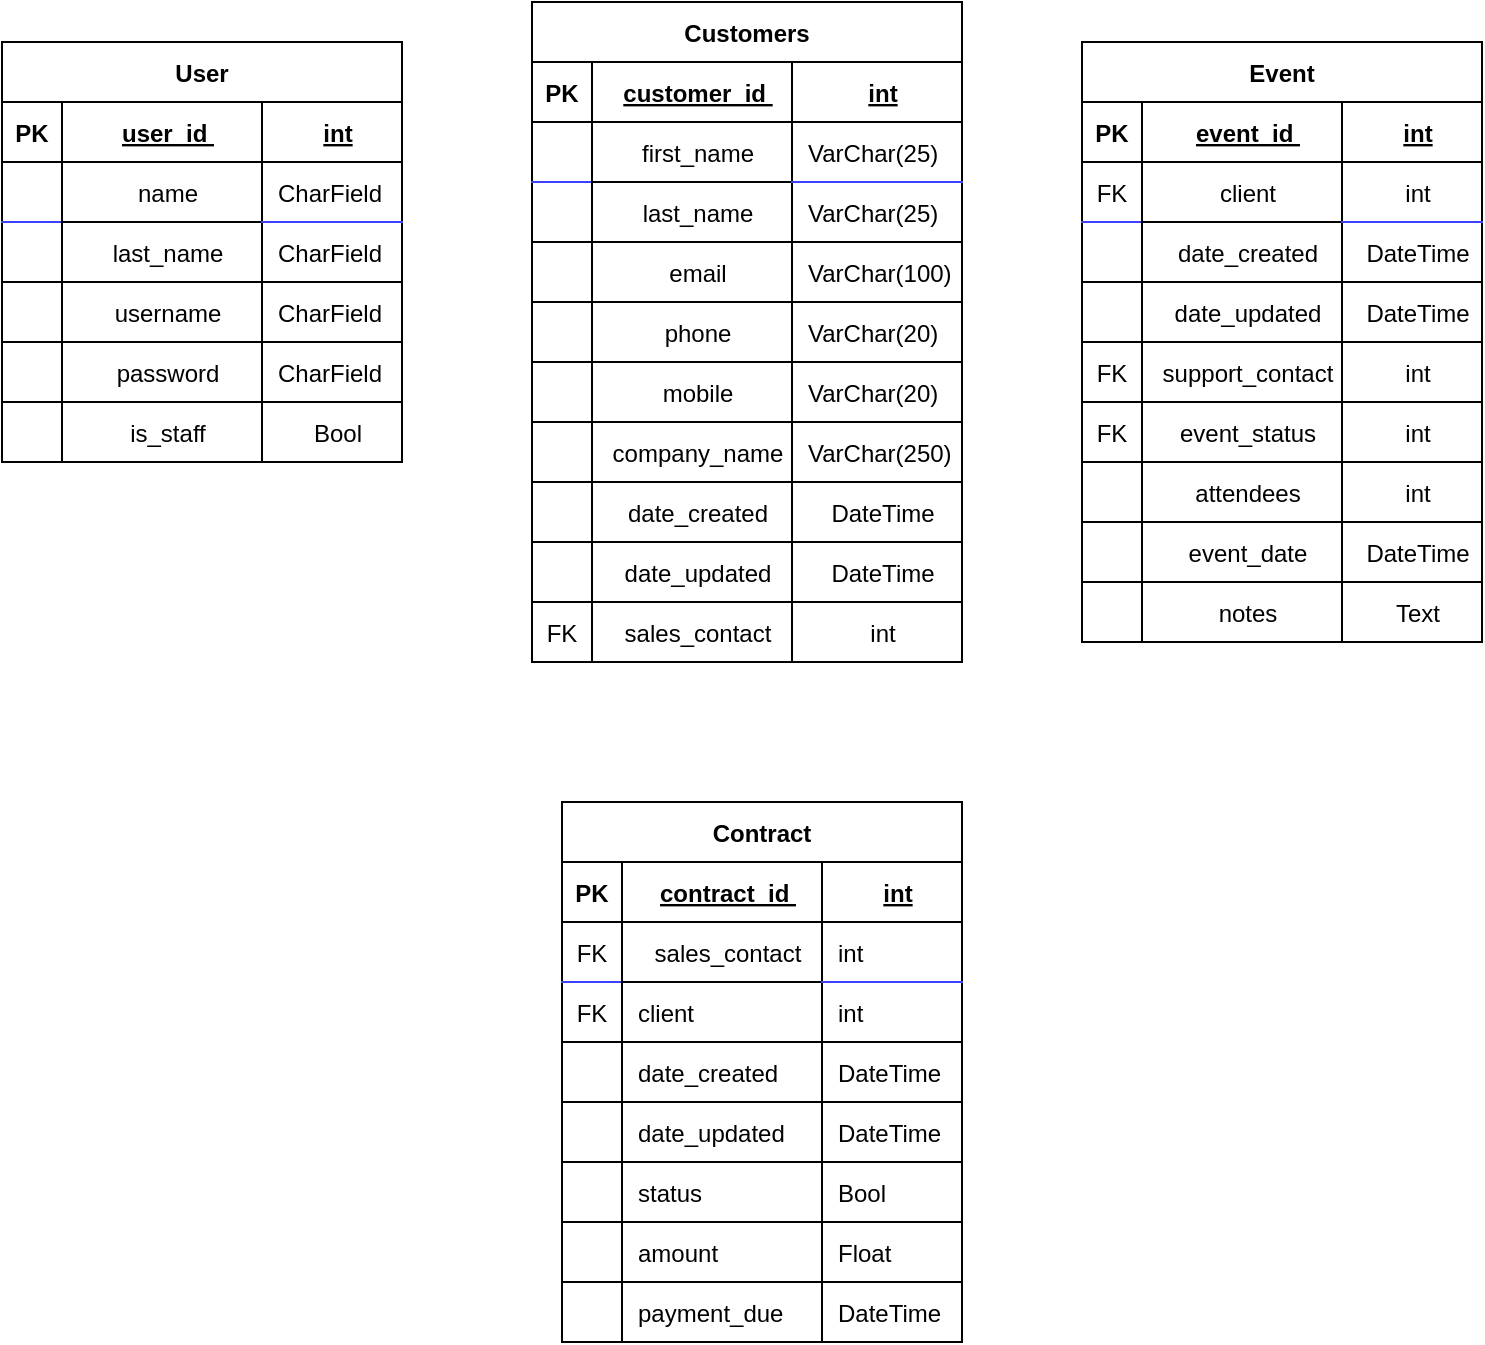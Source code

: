 <mxfile version="20.2.3" type="device"><diagram id="R2lEEEUBdFMjLlhIrx00" name="Page-1"><mxGraphModel dx="946" dy="590" grid="1" gridSize="10" guides="1" tooltips="1" connect="1" arrows="1" fold="1" page="1" pageScale="1" pageWidth="850" pageHeight="1100" math="0" shadow="0" extFonts="Permanent Marker^https://fonts.googleapis.com/css?family=Permanent+Marker"><root><mxCell id="0"/><mxCell id="1" parent="0"/><mxCell id="C-vyLk0tnHw3VtMMgP7b-23" value="Customers" style="shape=table;startSize=30;container=1;collapsible=1;childLayout=tableLayout;fixedRows=1;rowLines=0;fontStyle=1;align=center;resizeLast=1;" parent="1" vertex="1"><mxGeometry x="295" y="90" width="215" height="330" as="geometry"><mxRectangle x="20" y="120" width="100" height="30" as="alternateBounds"/></mxGeometry></mxCell><mxCell id="C-vyLk0tnHw3VtMMgP7b-24" value="" style="shape=partialRectangle;collapsible=0;dropTarget=0;pointerEvents=0;fillColor=none;points=[[0,0.5],[1,0.5]];portConstraint=eastwest;top=0;left=0;right=0;bottom=1;" parent="C-vyLk0tnHw3VtMMgP7b-23" vertex="1"><mxGeometry y="30" width="215" height="30" as="geometry"/></mxCell><mxCell id="C-vyLk0tnHw3VtMMgP7b-25" value="PK" style="shape=partialRectangle;overflow=hidden;connectable=0;fillColor=none;top=0;left=0;bottom=0;right=0;fontStyle=1;" parent="C-vyLk0tnHw3VtMMgP7b-24" vertex="1"><mxGeometry width="30" height="30" as="geometry"><mxRectangle width="30" height="30" as="alternateBounds"/></mxGeometry></mxCell><mxCell id="C-vyLk0tnHw3VtMMgP7b-26" value="customer_id " style="shape=partialRectangle;overflow=hidden;connectable=0;fillColor=none;top=0;left=0;bottom=0;right=0;align=center;spacingLeft=6;fontStyle=5;" parent="C-vyLk0tnHw3VtMMgP7b-24" vertex="1"><mxGeometry x="30" width="100" height="30" as="geometry"><mxRectangle width="100" height="30" as="alternateBounds"/></mxGeometry></mxCell><mxCell id="knlHJg3S-PhHOEwuoUdh-8" value="int" style="shape=partialRectangle;overflow=hidden;connectable=0;fillColor=none;top=0;left=0;bottom=0;right=0;align=center;spacingLeft=6;fontStyle=5;" vertex="1" parent="C-vyLk0tnHw3VtMMgP7b-24"><mxGeometry x="130" width="85" height="30" as="geometry"><mxRectangle width="85" height="30" as="alternateBounds"/></mxGeometry></mxCell><mxCell id="C-vyLk0tnHw3VtMMgP7b-27" value="" style="shape=partialRectangle;collapsible=0;dropTarget=0;pointerEvents=0;fillColor=none;points=[[0,0.5],[1,0.5]];portConstraint=eastwest;top=0;left=0;right=0;bottom=0;" parent="C-vyLk0tnHw3VtMMgP7b-23" vertex="1"><mxGeometry y="60" width="215" height="30" as="geometry"/></mxCell><mxCell id="C-vyLk0tnHw3VtMMgP7b-28" value="" style="shape=partialRectangle;overflow=hidden;connectable=0;fillColor=none;top=0;left=0;bottom=1;right=0;strokeColor=#3B41FF;" parent="C-vyLk0tnHw3VtMMgP7b-27" vertex="1"><mxGeometry width="30" height="30" as="geometry"><mxRectangle width="30" height="30" as="alternateBounds"/></mxGeometry></mxCell><mxCell id="C-vyLk0tnHw3VtMMgP7b-29" value="first_name" style="shape=partialRectangle;overflow=hidden;connectable=0;fillColor=none;top=0;left=0;bottom=1;right=0;align=center;spacingLeft=6;strokeWidth=1;perimeterSpacing=0;strokeColor=#000000;labelBorderColor=none;" parent="C-vyLk0tnHw3VtMMgP7b-27" vertex="1"><mxGeometry x="30" width="100" height="30" as="geometry"><mxRectangle width="100" height="30" as="alternateBounds"/></mxGeometry></mxCell><mxCell id="knlHJg3S-PhHOEwuoUdh-9" value="VarChar(25)" style="shape=partialRectangle;overflow=hidden;connectable=0;fillColor=none;top=0;left=0;bottom=1;right=0;align=left;spacingLeft=6;strokeColor=#3B41FF;" vertex="1" parent="C-vyLk0tnHw3VtMMgP7b-27"><mxGeometry x="130" width="85" height="30" as="geometry"><mxRectangle width="85" height="30" as="alternateBounds"/></mxGeometry></mxCell><mxCell id="knlHJg3S-PhHOEwuoUdh-29" style="shape=partialRectangle;collapsible=0;dropTarget=0;pointerEvents=0;fillColor=none;points=[[0,0.5],[1,0.5]];portConstraint=eastwest;top=0;left=0;right=0;bottom=0;" vertex="1" parent="C-vyLk0tnHw3VtMMgP7b-23"><mxGeometry y="90" width="215" height="30" as="geometry"/></mxCell><mxCell id="knlHJg3S-PhHOEwuoUdh-30" style="shape=partialRectangle;overflow=hidden;connectable=0;fillColor=none;top=0;left=0;bottom=1;right=0;" vertex="1" parent="knlHJg3S-PhHOEwuoUdh-29"><mxGeometry width="30" height="30" as="geometry"><mxRectangle width="30" height="30" as="alternateBounds"/></mxGeometry></mxCell><mxCell id="knlHJg3S-PhHOEwuoUdh-31" value="last_name" style="shape=partialRectangle;overflow=hidden;connectable=0;fillColor=none;top=0;left=0;bottom=1;right=0;align=center;spacingLeft=6;" vertex="1" parent="knlHJg3S-PhHOEwuoUdh-29"><mxGeometry x="30" width="100" height="30" as="geometry"><mxRectangle width="100" height="30" as="alternateBounds"/></mxGeometry></mxCell><mxCell id="knlHJg3S-PhHOEwuoUdh-32" value="VarChar(25)" style="shape=partialRectangle;overflow=hidden;connectable=0;fillColor=none;top=0;left=0;bottom=1;right=0;align=left;spacingLeft=6;" vertex="1" parent="knlHJg3S-PhHOEwuoUdh-29"><mxGeometry x="130" width="85" height="30" as="geometry"><mxRectangle width="85" height="30" as="alternateBounds"/></mxGeometry></mxCell><mxCell id="knlHJg3S-PhHOEwuoUdh-25" style="shape=partialRectangle;collapsible=0;dropTarget=0;pointerEvents=0;fillColor=none;points=[[0,0.5],[1,0.5]];portConstraint=eastwest;top=0;left=0;right=0;bottom=0;" vertex="1" parent="C-vyLk0tnHw3VtMMgP7b-23"><mxGeometry y="120" width="215" height="30" as="geometry"/></mxCell><mxCell id="knlHJg3S-PhHOEwuoUdh-26" style="shape=partialRectangle;overflow=hidden;connectable=0;fillColor=none;top=0;left=0;bottom=1;right=0;" vertex="1" parent="knlHJg3S-PhHOEwuoUdh-25"><mxGeometry width="30" height="30" as="geometry"><mxRectangle width="30" height="30" as="alternateBounds"/></mxGeometry></mxCell><mxCell id="knlHJg3S-PhHOEwuoUdh-27" value="email" style="shape=partialRectangle;overflow=hidden;connectable=0;fillColor=none;top=0;left=0;bottom=1;right=0;align=center;spacingLeft=6;" vertex="1" parent="knlHJg3S-PhHOEwuoUdh-25"><mxGeometry x="30" width="100" height="30" as="geometry"><mxRectangle width="100" height="30" as="alternateBounds"/></mxGeometry></mxCell><mxCell id="knlHJg3S-PhHOEwuoUdh-28" value="VarChar(100)" style="shape=partialRectangle;overflow=hidden;connectable=0;fillColor=none;top=0;left=0;bottom=1;right=0;align=left;spacingLeft=6;" vertex="1" parent="knlHJg3S-PhHOEwuoUdh-25"><mxGeometry x="130" width="85" height="30" as="geometry"><mxRectangle width="85" height="30" as="alternateBounds"/></mxGeometry></mxCell><mxCell id="knlHJg3S-PhHOEwuoUdh-126" style="shape=partialRectangle;collapsible=0;dropTarget=0;pointerEvents=0;fillColor=none;points=[[0,0.5],[1,0.5]];portConstraint=eastwest;top=0;left=0;right=0;bottom=0;" vertex="1" parent="C-vyLk0tnHw3VtMMgP7b-23"><mxGeometry y="150" width="215" height="30" as="geometry"/></mxCell><mxCell id="knlHJg3S-PhHOEwuoUdh-127" style="shape=partialRectangle;overflow=hidden;connectable=0;fillColor=none;top=0;left=0;bottom=1;right=0;" vertex="1" parent="knlHJg3S-PhHOEwuoUdh-126"><mxGeometry width="30" height="30" as="geometry"><mxRectangle width="30" height="30" as="alternateBounds"/></mxGeometry></mxCell><mxCell id="knlHJg3S-PhHOEwuoUdh-128" value="phone" style="shape=partialRectangle;overflow=hidden;connectable=0;fillColor=none;top=0;left=0;bottom=1;right=0;align=center;spacingLeft=6;" vertex="1" parent="knlHJg3S-PhHOEwuoUdh-126"><mxGeometry x="30" width="100" height="30" as="geometry"><mxRectangle width="100" height="30" as="alternateBounds"/></mxGeometry></mxCell><mxCell id="knlHJg3S-PhHOEwuoUdh-129" value="VarChar(20)" style="shape=partialRectangle;overflow=hidden;connectable=0;fillColor=none;top=0;left=0;bottom=1;right=0;align=left;spacingLeft=6;" vertex="1" parent="knlHJg3S-PhHOEwuoUdh-126"><mxGeometry x="130" width="85" height="30" as="geometry"><mxRectangle width="85" height="30" as="alternateBounds"/></mxGeometry></mxCell><mxCell id="knlHJg3S-PhHOEwuoUdh-122" style="shape=partialRectangle;collapsible=0;dropTarget=0;pointerEvents=0;fillColor=none;points=[[0,0.5],[1,0.5]];portConstraint=eastwest;top=0;left=0;right=0;bottom=0;" vertex="1" parent="C-vyLk0tnHw3VtMMgP7b-23"><mxGeometry y="180" width="215" height="30" as="geometry"/></mxCell><mxCell id="knlHJg3S-PhHOEwuoUdh-123" style="shape=partialRectangle;overflow=hidden;connectable=0;fillColor=none;top=0;left=0;bottom=1;right=0;" vertex="1" parent="knlHJg3S-PhHOEwuoUdh-122"><mxGeometry width="30" height="30" as="geometry"><mxRectangle width="30" height="30" as="alternateBounds"/></mxGeometry></mxCell><mxCell id="knlHJg3S-PhHOEwuoUdh-124" value="mobile" style="shape=partialRectangle;overflow=hidden;connectable=0;fillColor=none;top=0;left=0;bottom=1;right=0;align=center;spacingLeft=6;" vertex="1" parent="knlHJg3S-PhHOEwuoUdh-122"><mxGeometry x="30" width="100" height="30" as="geometry"><mxRectangle width="100" height="30" as="alternateBounds"/></mxGeometry></mxCell><mxCell id="knlHJg3S-PhHOEwuoUdh-125" value="VarChar(20)" style="shape=partialRectangle;overflow=hidden;connectable=0;fillColor=none;top=0;left=0;bottom=1;right=0;align=left;spacingLeft=6;" vertex="1" parent="knlHJg3S-PhHOEwuoUdh-122"><mxGeometry x="130" width="85" height="30" as="geometry"><mxRectangle width="85" height="30" as="alternateBounds"/></mxGeometry></mxCell><mxCell id="knlHJg3S-PhHOEwuoUdh-118" style="shape=partialRectangle;collapsible=0;dropTarget=0;pointerEvents=0;fillColor=none;points=[[0,0.5],[1,0.5]];portConstraint=eastwest;top=0;left=0;right=0;bottom=0;" vertex="1" parent="C-vyLk0tnHw3VtMMgP7b-23"><mxGeometry y="210" width="215" height="30" as="geometry"/></mxCell><mxCell id="knlHJg3S-PhHOEwuoUdh-119" style="shape=partialRectangle;overflow=hidden;connectable=0;fillColor=none;top=0;left=0;bottom=1;right=0;" vertex="1" parent="knlHJg3S-PhHOEwuoUdh-118"><mxGeometry width="30" height="30" as="geometry"><mxRectangle width="30" height="30" as="alternateBounds"/></mxGeometry></mxCell><mxCell id="knlHJg3S-PhHOEwuoUdh-120" value="company_name" style="shape=partialRectangle;overflow=hidden;connectable=0;fillColor=none;top=0;left=0;bottom=1;right=0;align=center;spacingLeft=6;" vertex="1" parent="knlHJg3S-PhHOEwuoUdh-118"><mxGeometry x="30" width="100" height="30" as="geometry"><mxRectangle width="100" height="30" as="alternateBounds"/></mxGeometry></mxCell><mxCell id="knlHJg3S-PhHOEwuoUdh-121" value="VarChar(250)" style="shape=partialRectangle;overflow=hidden;connectable=0;fillColor=none;top=0;left=0;bottom=1;right=0;align=left;spacingLeft=6;" vertex="1" parent="knlHJg3S-PhHOEwuoUdh-118"><mxGeometry x="130" width="85" height="30" as="geometry"><mxRectangle width="85" height="30" as="alternateBounds"/></mxGeometry></mxCell><mxCell id="knlHJg3S-PhHOEwuoUdh-110" style="shape=partialRectangle;collapsible=0;dropTarget=0;pointerEvents=0;fillColor=none;points=[[0,0.5],[1,0.5]];portConstraint=eastwest;top=0;left=0;right=0;bottom=0;" vertex="1" parent="C-vyLk0tnHw3VtMMgP7b-23"><mxGeometry y="240" width="215" height="30" as="geometry"/></mxCell><mxCell id="knlHJg3S-PhHOEwuoUdh-111" style="shape=partialRectangle;overflow=hidden;connectable=0;fillColor=none;top=0;left=0;bottom=1;right=0;" vertex="1" parent="knlHJg3S-PhHOEwuoUdh-110"><mxGeometry width="30" height="30" as="geometry"><mxRectangle width="30" height="30" as="alternateBounds"/></mxGeometry></mxCell><mxCell id="knlHJg3S-PhHOEwuoUdh-112" value="date_created" style="shape=partialRectangle;overflow=hidden;connectable=0;fillColor=none;top=0;left=0;bottom=1;right=0;align=center;spacingLeft=6;" vertex="1" parent="knlHJg3S-PhHOEwuoUdh-110"><mxGeometry x="30" width="100" height="30" as="geometry"><mxRectangle width="100" height="30" as="alternateBounds"/></mxGeometry></mxCell><mxCell id="knlHJg3S-PhHOEwuoUdh-113" value="DateTime" style="shape=partialRectangle;overflow=hidden;connectable=0;fillColor=none;top=0;left=0;bottom=1;right=0;align=center;spacingLeft=6;" vertex="1" parent="knlHJg3S-PhHOEwuoUdh-110"><mxGeometry x="130" width="85" height="30" as="geometry"><mxRectangle width="85" height="30" as="alternateBounds"/></mxGeometry></mxCell><mxCell id="knlHJg3S-PhHOEwuoUdh-106" style="shape=partialRectangle;collapsible=0;dropTarget=0;pointerEvents=0;fillColor=none;points=[[0,0.5],[1,0.5]];portConstraint=eastwest;top=0;left=0;right=0;bottom=0;" vertex="1" parent="C-vyLk0tnHw3VtMMgP7b-23"><mxGeometry y="270" width="215" height="30" as="geometry"/></mxCell><mxCell id="knlHJg3S-PhHOEwuoUdh-107" style="shape=partialRectangle;overflow=hidden;connectable=0;fillColor=none;top=0;left=0;bottom=1;right=0;" vertex="1" parent="knlHJg3S-PhHOEwuoUdh-106"><mxGeometry width="30" height="30" as="geometry"><mxRectangle width="30" height="30" as="alternateBounds"/></mxGeometry></mxCell><mxCell id="knlHJg3S-PhHOEwuoUdh-108" value="date_updated" style="shape=partialRectangle;overflow=hidden;connectable=0;fillColor=none;top=0;left=0;bottom=1;right=0;align=center;spacingLeft=6;" vertex="1" parent="knlHJg3S-PhHOEwuoUdh-106"><mxGeometry x="30" width="100" height="30" as="geometry"><mxRectangle width="100" height="30" as="alternateBounds"/></mxGeometry></mxCell><mxCell id="knlHJg3S-PhHOEwuoUdh-109" value="DateTime" style="shape=partialRectangle;overflow=hidden;connectable=0;fillColor=none;top=0;left=0;bottom=1;right=0;align=center;spacingLeft=6;" vertex="1" parent="knlHJg3S-PhHOEwuoUdh-106"><mxGeometry x="130" width="85" height="30" as="geometry"><mxRectangle width="85" height="30" as="alternateBounds"/></mxGeometry></mxCell><mxCell id="knlHJg3S-PhHOEwuoUdh-131" style="shape=partialRectangle;collapsible=0;dropTarget=0;pointerEvents=0;fillColor=none;points=[[0,0.5],[1,0.5]];portConstraint=eastwest;top=0;left=0;right=0;bottom=0;" vertex="1" parent="C-vyLk0tnHw3VtMMgP7b-23"><mxGeometry y="300" width="215" height="30" as="geometry"/></mxCell><mxCell id="knlHJg3S-PhHOEwuoUdh-132" value="FK" style="shape=partialRectangle;overflow=hidden;connectable=0;fillColor=none;top=0;left=0;bottom=0;right=0;" vertex="1" parent="knlHJg3S-PhHOEwuoUdh-131"><mxGeometry width="30" height="30" as="geometry"><mxRectangle width="30" height="30" as="alternateBounds"/></mxGeometry></mxCell><mxCell id="knlHJg3S-PhHOEwuoUdh-133" value="sales_contact" style="shape=partialRectangle;overflow=hidden;connectable=0;fillColor=none;top=0;left=0;bottom=0;right=0;align=center;spacingLeft=6;" vertex="1" parent="knlHJg3S-PhHOEwuoUdh-131"><mxGeometry x="30" width="100" height="30" as="geometry"><mxRectangle width="100" height="30" as="alternateBounds"/></mxGeometry></mxCell><mxCell id="knlHJg3S-PhHOEwuoUdh-134" value="int" style="shape=partialRectangle;overflow=hidden;connectable=0;fillColor=none;top=0;left=0;bottom=0;right=0;align=center;spacingLeft=6;" vertex="1" parent="knlHJg3S-PhHOEwuoUdh-131"><mxGeometry x="130" width="85" height="30" as="geometry"><mxRectangle width="85" height="30" as="alternateBounds"/></mxGeometry></mxCell><mxCell id="knlHJg3S-PhHOEwuoUdh-41" value="User" style="shape=table;startSize=30;container=1;collapsible=1;childLayout=tableLayout;fixedRows=1;rowLines=0;fontStyle=1;align=center;resizeLast=1;" vertex="1" parent="1"><mxGeometry x="30" y="110" width="200" height="210" as="geometry"><mxRectangle x="20" y="120" width="100" height="30" as="alternateBounds"/></mxGeometry></mxCell><mxCell id="knlHJg3S-PhHOEwuoUdh-42" value="" style="shape=partialRectangle;collapsible=0;dropTarget=0;pointerEvents=0;fillColor=none;points=[[0,0.5],[1,0.5]];portConstraint=eastwest;top=0;left=0;right=0;bottom=1;" vertex="1" parent="knlHJg3S-PhHOEwuoUdh-41"><mxGeometry y="30" width="200" height="30" as="geometry"/></mxCell><mxCell id="knlHJg3S-PhHOEwuoUdh-43" value="PK" style="shape=partialRectangle;overflow=hidden;connectable=0;fillColor=none;top=0;left=0;bottom=0;right=0;fontStyle=1;" vertex="1" parent="knlHJg3S-PhHOEwuoUdh-42"><mxGeometry width="30" height="30" as="geometry"><mxRectangle width="30" height="30" as="alternateBounds"/></mxGeometry></mxCell><mxCell id="knlHJg3S-PhHOEwuoUdh-44" value="user_id " style="shape=partialRectangle;overflow=hidden;connectable=0;fillColor=none;top=0;left=0;bottom=0;right=0;align=center;spacingLeft=6;fontStyle=5;" vertex="1" parent="knlHJg3S-PhHOEwuoUdh-42"><mxGeometry x="30" width="100" height="30" as="geometry"><mxRectangle width="100" height="30" as="alternateBounds"/></mxGeometry></mxCell><mxCell id="knlHJg3S-PhHOEwuoUdh-45" value="int" style="shape=partialRectangle;overflow=hidden;connectable=0;fillColor=none;top=0;left=0;bottom=0;right=0;align=center;spacingLeft=6;fontStyle=5;" vertex="1" parent="knlHJg3S-PhHOEwuoUdh-42"><mxGeometry x="130" width="70" height="30" as="geometry"><mxRectangle width="70" height="30" as="alternateBounds"/></mxGeometry></mxCell><mxCell id="knlHJg3S-PhHOEwuoUdh-46" value="" style="shape=partialRectangle;collapsible=0;dropTarget=0;pointerEvents=0;fillColor=none;points=[[0,0.5],[1,0.5]];portConstraint=eastwest;top=0;left=0;right=0;bottom=0;" vertex="1" parent="knlHJg3S-PhHOEwuoUdh-41"><mxGeometry y="60" width="200" height="30" as="geometry"/></mxCell><mxCell id="knlHJg3S-PhHOEwuoUdh-47" value="" style="shape=partialRectangle;overflow=hidden;connectable=0;fillColor=none;top=0;left=0;bottom=1;right=0;strokeColor=#3B41FF;" vertex="1" parent="knlHJg3S-PhHOEwuoUdh-46"><mxGeometry width="30" height="30" as="geometry"><mxRectangle width="30" height="30" as="alternateBounds"/></mxGeometry></mxCell><mxCell id="knlHJg3S-PhHOEwuoUdh-48" value="name" style="shape=partialRectangle;overflow=hidden;connectable=0;fillColor=none;top=0;left=0;bottom=1;right=0;align=center;spacingLeft=6;strokeWidth=1;perimeterSpacing=0;strokeColor=#000000;labelBorderColor=none;" vertex="1" parent="knlHJg3S-PhHOEwuoUdh-46"><mxGeometry x="30" width="100" height="30" as="geometry"><mxRectangle width="100" height="30" as="alternateBounds"/></mxGeometry></mxCell><mxCell id="knlHJg3S-PhHOEwuoUdh-49" value="CharField" style="shape=partialRectangle;overflow=hidden;connectable=0;fillColor=none;top=0;left=0;bottom=1;right=0;align=left;spacingLeft=6;strokeColor=#3B41FF;" vertex="1" parent="knlHJg3S-PhHOEwuoUdh-46"><mxGeometry x="130" width="70" height="30" as="geometry"><mxRectangle width="70" height="30" as="alternateBounds"/></mxGeometry></mxCell><mxCell id="knlHJg3S-PhHOEwuoUdh-50" style="shape=partialRectangle;collapsible=0;dropTarget=0;pointerEvents=0;fillColor=none;points=[[0,0.5],[1,0.5]];portConstraint=eastwest;top=0;left=0;right=0;bottom=0;" vertex="1" parent="knlHJg3S-PhHOEwuoUdh-41"><mxGeometry y="90" width="200" height="30" as="geometry"/></mxCell><mxCell id="knlHJg3S-PhHOEwuoUdh-51" style="shape=partialRectangle;overflow=hidden;connectable=0;fillColor=none;top=0;left=0;bottom=1;right=0;" vertex="1" parent="knlHJg3S-PhHOEwuoUdh-50"><mxGeometry width="30" height="30" as="geometry"><mxRectangle width="30" height="30" as="alternateBounds"/></mxGeometry></mxCell><mxCell id="knlHJg3S-PhHOEwuoUdh-52" value="last_name" style="shape=partialRectangle;overflow=hidden;connectable=0;fillColor=none;top=0;left=0;bottom=1;right=0;align=center;spacingLeft=6;" vertex="1" parent="knlHJg3S-PhHOEwuoUdh-50"><mxGeometry x="30" width="100" height="30" as="geometry"><mxRectangle width="100" height="30" as="alternateBounds"/></mxGeometry></mxCell><mxCell id="knlHJg3S-PhHOEwuoUdh-53" value="CharField" style="shape=partialRectangle;overflow=hidden;connectable=0;fillColor=none;top=0;left=0;bottom=1;right=0;align=left;spacingLeft=6;" vertex="1" parent="knlHJg3S-PhHOEwuoUdh-50"><mxGeometry x="130" width="70" height="30" as="geometry"><mxRectangle width="70" height="30" as="alternateBounds"/></mxGeometry></mxCell><mxCell id="knlHJg3S-PhHOEwuoUdh-54" style="shape=partialRectangle;collapsible=0;dropTarget=0;pointerEvents=0;fillColor=none;points=[[0,0.5],[1,0.5]];portConstraint=eastwest;top=0;left=0;right=0;bottom=0;" vertex="1" parent="knlHJg3S-PhHOEwuoUdh-41"><mxGeometry y="120" width="200" height="30" as="geometry"/></mxCell><mxCell id="knlHJg3S-PhHOEwuoUdh-55" style="shape=partialRectangle;overflow=hidden;connectable=0;fillColor=none;top=0;left=0;bottom=1;right=0;" vertex="1" parent="knlHJg3S-PhHOEwuoUdh-54"><mxGeometry width="30" height="30" as="geometry"><mxRectangle width="30" height="30" as="alternateBounds"/></mxGeometry></mxCell><mxCell id="knlHJg3S-PhHOEwuoUdh-56" value="username" style="shape=partialRectangle;overflow=hidden;connectable=0;fillColor=none;top=0;left=0;bottom=1;right=0;align=center;spacingLeft=6;" vertex="1" parent="knlHJg3S-PhHOEwuoUdh-54"><mxGeometry x="30" width="100" height="30" as="geometry"><mxRectangle width="100" height="30" as="alternateBounds"/></mxGeometry></mxCell><mxCell id="knlHJg3S-PhHOEwuoUdh-57" value="CharField" style="shape=partialRectangle;overflow=hidden;connectable=0;fillColor=none;top=0;left=0;bottom=1;right=0;align=left;spacingLeft=6;" vertex="1" parent="knlHJg3S-PhHOEwuoUdh-54"><mxGeometry x="130" width="70" height="30" as="geometry"><mxRectangle width="70" height="30" as="alternateBounds"/></mxGeometry></mxCell><mxCell id="knlHJg3S-PhHOEwuoUdh-102" style="shape=partialRectangle;collapsible=0;dropTarget=0;pointerEvents=0;fillColor=none;points=[[0,0.5],[1,0.5]];portConstraint=eastwest;top=0;left=0;right=0;bottom=0;align=center;" vertex="1" parent="knlHJg3S-PhHOEwuoUdh-41"><mxGeometry y="150" width="200" height="30" as="geometry"/></mxCell><mxCell id="knlHJg3S-PhHOEwuoUdh-103" style="shape=partialRectangle;overflow=hidden;connectable=0;fillColor=none;top=0;left=0;bottom=1;right=0;" vertex="1" parent="knlHJg3S-PhHOEwuoUdh-102"><mxGeometry width="30" height="30" as="geometry"><mxRectangle width="30" height="30" as="alternateBounds"/></mxGeometry></mxCell><mxCell id="knlHJg3S-PhHOEwuoUdh-104" value="password" style="shape=partialRectangle;overflow=hidden;connectable=0;fillColor=none;top=0;left=0;bottom=1;right=0;align=center;spacingLeft=6;" vertex="1" parent="knlHJg3S-PhHOEwuoUdh-102"><mxGeometry x="30" width="100" height="30" as="geometry"><mxRectangle width="100" height="30" as="alternateBounds"/></mxGeometry></mxCell><mxCell id="knlHJg3S-PhHOEwuoUdh-105" value="CharField" style="shape=partialRectangle;overflow=hidden;connectable=0;fillColor=none;top=0;left=0;bottom=1;right=0;align=left;spacingLeft=6;" vertex="1" parent="knlHJg3S-PhHOEwuoUdh-102"><mxGeometry x="130" width="70" height="30" as="geometry"><mxRectangle width="70" height="30" as="alternateBounds"/></mxGeometry></mxCell><mxCell id="knlHJg3S-PhHOEwuoUdh-98" style="shape=partialRectangle;collapsible=0;dropTarget=0;pointerEvents=0;fillColor=none;points=[[0,0.5],[1,0.5]];portConstraint=eastwest;top=0;left=0;right=0;bottom=0;" vertex="1" parent="knlHJg3S-PhHOEwuoUdh-41"><mxGeometry y="180" width="200" height="30" as="geometry"/></mxCell><mxCell id="knlHJg3S-PhHOEwuoUdh-99" style="shape=partialRectangle;overflow=hidden;connectable=0;fillColor=none;top=0;left=0;bottom=1;right=0;" vertex="1" parent="knlHJg3S-PhHOEwuoUdh-98"><mxGeometry width="30" height="30" as="geometry"><mxRectangle width="30" height="30" as="alternateBounds"/></mxGeometry></mxCell><mxCell id="knlHJg3S-PhHOEwuoUdh-100" value="is_staff" style="shape=partialRectangle;overflow=hidden;connectable=0;fillColor=none;top=0;left=0;bottom=1;right=0;align=center;spacingLeft=6;" vertex="1" parent="knlHJg3S-PhHOEwuoUdh-98"><mxGeometry x="30" width="100" height="30" as="geometry"><mxRectangle width="100" height="30" as="alternateBounds"/></mxGeometry></mxCell><mxCell id="knlHJg3S-PhHOEwuoUdh-101" value="Bool" style="shape=partialRectangle;overflow=hidden;connectable=0;fillColor=none;top=0;left=0;bottom=1;right=0;align=center;spacingLeft=6;" vertex="1" parent="knlHJg3S-PhHOEwuoUdh-98"><mxGeometry x="130" width="70" height="30" as="geometry"><mxRectangle width="70" height="30" as="alternateBounds"/></mxGeometry></mxCell><mxCell id="knlHJg3S-PhHOEwuoUdh-58" value="Event" style="shape=table;startSize=30;container=1;collapsible=1;childLayout=tableLayout;fixedRows=1;rowLines=0;fontStyle=1;align=center;resizeLast=1;" vertex="1" parent="1"><mxGeometry x="570" y="110" width="200" height="300" as="geometry"><mxRectangle x="20" y="120" width="100" height="30" as="alternateBounds"/></mxGeometry></mxCell><mxCell id="knlHJg3S-PhHOEwuoUdh-59" value="" style="shape=partialRectangle;collapsible=0;dropTarget=0;pointerEvents=0;fillColor=none;points=[[0,0.5],[1,0.5]];portConstraint=eastwest;top=0;left=0;right=0;bottom=1;" vertex="1" parent="knlHJg3S-PhHOEwuoUdh-58"><mxGeometry y="30" width="200" height="30" as="geometry"/></mxCell><mxCell id="knlHJg3S-PhHOEwuoUdh-60" value="PK" style="shape=partialRectangle;overflow=hidden;connectable=0;fillColor=none;top=0;left=0;bottom=0;right=0;fontStyle=1;" vertex="1" parent="knlHJg3S-PhHOEwuoUdh-59"><mxGeometry width="30" height="30" as="geometry"><mxRectangle width="30" height="30" as="alternateBounds"/></mxGeometry></mxCell><mxCell id="knlHJg3S-PhHOEwuoUdh-61" value="event_id " style="shape=partialRectangle;overflow=hidden;connectable=0;fillColor=none;top=0;left=0;bottom=0;right=0;align=center;spacingLeft=6;fontStyle=5;" vertex="1" parent="knlHJg3S-PhHOEwuoUdh-59"><mxGeometry x="30" width="100" height="30" as="geometry"><mxRectangle width="100" height="30" as="alternateBounds"/></mxGeometry></mxCell><mxCell id="knlHJg3S-PhHOEwuoUdh-62" value="int" style="shape=partialRectangle;overflow=hidden;connectable=0;fillColor=none;top=0;left=0;bottom=0;right=0;align=center;spacingLeft=6;fontStyle=5;" vertex="1" parent="knlHJg3S-PhHOEwuoUdh-59"><mxGeometry x="130" width="70" height="30" as="geometry"><mxRectangle width="70" height="30" as="alternateBounds"/></mxGeometry></mxCell><mxCell id="knlHJg3S-PhHOEwuoUdh-63" value="" style="shape=partialRectangle;collapsible=0;dropTarget=0;pointerEvents=0;fillColor=none;points=[[0,0.5],[1,0.5]];portConstraint=eastwest;top=0;left=0;right=0;bottom=0;" vertex="1" parent="knlHJg3S-PhHOEwuoUdh-58"><mxGeometry y="60" width="200" height="30" as="geometry"/></mxCell><mxCell id="knlHJg3S-PhHOEwuoUdh-64" value="FK" style="shape=partialRectangle;overflow=hidden;connectable=0;fillColor=none;top=0;left=0;bottom=1;right=0;strokeColor=#3B41FF;" vertex="1" parent="knlHJg3S-PhHOEwuoUdh-63"><mxGeometry width="30" height="30" as="geometry"><mxRectangle width="30" height="30" as="alternateBounds"/></mxGeometry></mxCell><mxCell id="knlHJg3S-PhHOEwuoUdh-65" value="client" style="shape=partialRectangle;overflow=hidden;connectable=0;fillColor=none;top=0;left=0;bottom=1;right=0;align=center;spacingLeft=6;strokeWidth=1;perimeterSpacing=0;strokeColor=#000000;labelBorderColor=none;" vertex="1" parent="knlHJg3S-PhHOEwuoUdh-63"><mxGeometry x="30" width="100" height="30" as="geometry"><mxRectangle width="100" height="30" as="alternateBounds"/></mxGeometry></mxCell><mxCell id="knlHJg3S-PhHOEwuoUdh-66" value="int" style="shape=partialRectangle;overflow=hidden;connectable=0;fillColor=none;top=0;left=0;bottom=1;right=0;align=center;spacingLeft=6;strokeColor=#3B41FF;" vertex="1" parent="knlHJg3S-PhHOEwuoUdh-63"><mxGeometry x="130" width="70" height="30" as="geometry"><mxRectangle width="70" height="30" as="alternateBounds"/></mxGeometry></mxCell><mxCell id="knlHJg3S-PhHOEwuoUdh-67" style="shape=partialRectangle;collapsible=0;dropTarget=0;pointerEvents=0;fillColor=none;points=[[0,0.5],[1,0.5]];portConstraint=eastwest;top=0;left=0;right=0;bottom=0;" vertex="1" parent="knlHJg3S-PhHOEwuoUdh-58"><mxGeometry y="90" width="200" height="30" as="geometry"/></mxCell><mxCell id="knlHJg3S-PhHOEwuoUdh-68" style="shape=partialRectangle;overflow=hidden;connectable=0;fillColor=none;top=0;left=0;bottom=1;right=0;" vertex="1" parent="knlHJg3S-PhHOEwuoUdh-67"><mxGeometry width="30" height="30" as="geometry"><mxRectangle width="30" height="30" as="alternateBounds"/></mxGeometry></mxCell><mxCell id="knlHJg3S-PhHOEwuoUdh-69" value="date_created" style="shape=partialRectangle;overflow=hidden;connectable=0;fillColor=none;top=0;left=0;bottom=1;right=0;align=center;spacingLeft=6;" vertex="1" parent="knlHJg3S-PhHOEwuoUdh-67"><mxGeometry x="30" width="100" height="30" as="geometry"><mxRectangle width="100" height="30" as="alternateBounds"/></mxGeometry></mxCell><mxCell id="knlHJg3S-PhHOEwuoUdh-70" value="DateTime" style="shape=partialRectangle;overflow=hidden;connectable=0;fillColor=none;top=0;left=0;bottom=1;right=0;align=center;spacingLeft=6;" vertex="1" parent="knlHJg3S-PhHOEwuoUdh-67"><mxGeometry x="130" width="70" height="30" as="geometry"><mxRectangle width="70" height="30" as="alternateBounds"/></mxGeometry></mxCell><mxCell id="knlHJg3S-PhHOEwuoUdh-71" style="shape=partialRectangle;collapsible=0;dropTarget=0;pointerEvents=0;fillColor=none;points=[[0,0.5],[1,0.5]];portConstraint=eastwest;top=0;left=0;right=0;bottom=0;" vertex="1" parent="knlHJg3S-PhHOEwuoUdh-58"><mxGeometry y="120" width="200" height="30" as="geometry"/></mxCell><mxCell id="knlHJg3S-PhHOEwuoUdh-72" style="shape=partialRectangle;overflow=hidden;connectable=0;fillColor=none;top=0;left=0;bottom=1;right=0;" vertex="1" parent="knlHJg3S-PhHOEwuoUdh-71"><mxGeometry width="30" height="30" as="geometry"><mxRectangle width="30" height="30" as="alternateBounds"/></mxGeometry></mxCell><mxCell id="knlHJg3S-PhHOEwuoUdh-73" value="date_updated" style="shape=partialRectangle;overflow=hidden;connectable=0;fillColor=none;top=0;left=0;bottom=1;right=0;align=center;spacingLeft=6;" vertex="1" parent="knlHJg3S-PhHOEwuoUdh-71"><mxGeometry x="30" width="100" height="30" as="geometry"><mxRectangle width="100" height="30" as="alternateBounds"/></mxGeometry></mxCell><mxCell id="knlHJg3S-PhHOEwuoUdh-74" value="DateTime" style="shape=partialRectangle;overflow=hidden;connectable=0;fillColor=none;top=0;left=0;bottom=1;right=0;align=center;spacingLeft=6;" vertex="1" parent="knlHJg3S-PhHOEwuoUdh-71"><mxGeometry x="130" width="70" height="30" as="geometry"><mxRectangle width="70" height="30" as="alternateBounds"/></mxGeometry></mxCell><mxCell id="knlHJg3S-PhHOEwuoUdh-167" style="shape=partialRectangle;collapsible=0;dropTarget=0;pointerEvents=0;fillColor=none;points=[[0,0.5],[1,0.5]];portConstraint=eastwest;top=0;left=0;right=0;bottom=0;" vertex="1" parent="knlHJg3S-PhHOEwuoUdh-58"><mxGeometry y="150" width="200" height="30" as="geometry"/></mxCell><mxCell id="knlHJg3S-PhHOEwuoUdh-168" value="FK" style="shape=partialRectangle;overflow=hidden;connectable=0;fillColor=none;top=0;left=0;bottom=1;right=0;" vertex="1" parent="knlHJg3S-PhHOEwuoUdh-167"><mxGeometry width="30" height="30" as="geometry"><mxRectangle width="30" height="30" as="alternateBounds"/></mxGeometry></mxCell><mxCell id="knlHJg3S-PhHOEwuoUdh-169" value="support_contact" style="shape=partialRectangle;overflow=hidden;connectable=0;fillColor=none;top=0;left=0;bottom=1;right=0;align=center;spacingLeft=6;" vertex="1" parent="knlHJg3S-PhHOEwuoUdh-167"><mxGeometry x="30" width="100" height="30" as="geometry"><mxRectangle width="100" height="30" as="alternateBounds"/></mxGeometry></mxCell><mxCell id="knlHJg3S-PhHOEwuoUdh-170" value="int" style="shape=partialRectangle;overflow=hidden;connectable=0;fillColor=none;top=0;left=0;bottom=1;right=0;align=center;spacingLeft=6;" vertex="1" parent="knlHJg3S-PhHOEwuoUdh-167"><mxGeometry x="130" width="70" height="30" as="geometry"><mxRectangle width="70" height="30" as="alternateBounds"/></mxGeometry></mxCell><mxCell id="knlHJg3S-PhHOEwuoUdh-163" style="shape=partialRectangle;collapsible=0;dropTarget=0;pointerEvents=0;fillColor=none;points=[[0,0.5],[1,0.5]];portConstraint=eastwest;top=0;left=0;right=0;bottom=0;" vertex="1" parent="knlHJg3S-PhHOEwuoUdh-58"><mxGeometry y="180" width="200" height="30" as="geometry"/></mxCell><mxCell id="knlHJg3S-PhHOEwuoUdh-164" value="FK" style="shape=partialRectangle;overflow=hidden;connectable=0;fillColor=none;top=0;left=0;bottom=1;right=0;" vertex="1" parent="knlHJg3S-PhHOEwuoUdh-163"><mxGeometry width="30" height="30" as="geometry"><mxRectangle width="30" height="30" as="alternateBounds"/></mxGeometry></mxCell><mxCell id="knlHJg3S-PhHOEwuoUdh-165" value="event_status" style="shape=partialRectangle;overflow=hidden;connectable=0;fillColor=none;top=0;left=0;bottom=1;right=0;align=center;spacingLeft=6;" vertex="1" parent="knlHJg3S-PhHOEwuoUdh-163"><mxGeometry x="30" width="100" height="30" as="geometry"><mxRectangle width="100" height="30" as="alternateBounds"/></mxGeometry></mxCell><mxCell id="knlHJg3S-PhHOEwuoUdh-166" value="int" style="shape=partialRectangle;overflow=hidden;connectable=0;fillColor=none;top=0;left=0;bottom=1;right=0;align=center;spacingLeft=6;" vertex="1" parent="knlHJg3S-PhHOEwuoUdh-163"><mxGeometry x="130" width="70" height="30" as="geometry"><mxRectangle width="70" height="30" as="alternateBounds"/></mxGeometry></mxCell><mxCell id="knlHJg3S-PhHOEwuoUdh-159" style="shape=partialRectangle;collapsible=0;dropTarget=0;pointerEvents=0;fillColor=none;points=[[0,0.5],[1,0.5]];portConstraint=eastwest;top=0;left=0;right=0;bottom=0;" vertex="1" parent="knlHJg3S-PhHOEwuoUdh-58"><mxGeometry y="210" width="200" height="30" as="geometry"/></mxCell><mxCell id="knlHJg3S-PhHOEwuoUdh-160" style="shape=partialRectangle;overflow=hidden;connectable=0;fillColor=none;top=0;left=0;bottom=1;right=0;" vertex="1" parent="knlHJg3S-PhHOEwuoUdh-159"><mxGeometry width="30" height="30" as="geometry"><mxRectangle width="30" height="30" as="alternateBounds"/></mxGeometry></mxCell><mxCell id="knlHJg3S-PhHOEwuoUdh-161" value="attendees" style="shape=partialRectangle;overflow=hidden;connectable=0;fillColor=none;top=0;left=0;bottom=1;right=0;align=center;spacingLeft=6;" vertex="1" parent="knlHJg3S-PhHOEwuoUdh-159"><mxGeometry x="30" width="100" height="30" as="geometry"><mxRectangle width="100" height="30" as="alternateBounds"/></mxGeometry></mxCell><mxCell id="knlHJg3S-PhHOEwuoUdh-162" value="int" style="shape=partialRectangle;overflow=hidden;connectable=0;fillColor=none;top=0;left=0;bottom=1;right=0;align=center;spacingLeft=6;" vertex="1" parent="knlHJg3S-PhHOEwuoUdh-159"><mxGeometry x="130" width="70" height="30" as="geometry"><mxRectangle width="70" height="30" as="alternateBounds"/></mxGeometry></mxCell><mxCell id="knlHJg3S-PhHOEwuoUdh-155" style="shape=partialRectangle;collapsible=0;dropTarget=0;pointerEvents=0;fillColor=none;points=[[0,0.5],[1,0.5]];portConstraint=eastwest;top=0;left=0;right=0;bottom=0;" vertex="1" parent="knlHJg3S-PhHOEwuoUdh-58"><mxGeometry y="240" width="200" height="30" as="geometry"/></mxCell><mxCell id="knlHJg3S-PhHOEwuoUdh-156" style="shape=partialRectangle;overflow=hidden;connectable=0;fillColor=none;top=0;left=0;bottom=1;right=0;" vertex="1" parent="knlHJg3S-PhHOEwuoUdh-155"><mxGeometry width="30" height="30" as="geometry"><mxRectangle width="30" height="30" as="alternateBounds"/></mxGeometry></mxCell><mxCell id="knlHJg3S-PhHOEwuoUdh-157" value="event_date" style="shape=partialRectangle;overflow=hidden;connectable=0;fillColor=none;top=0;left=0;bottom=1;right=0;align=center;spacingLeft=6;" vertex="1" parent="knlHJg3S-PhHOEwuoUdh-155"><mxGeometry x="30" width="100" height="30" as="geometry"><mxRectangle width="100" height="30" as="alternateBounds"/></mxGeometry></mxCell><mxCell id="knlHJg3S-PhHOEwuoUdh-158" value="DateTime" style="shape=partialRectangle;overflow=hidden;connectable=0;fillColor=none;top=0;left=0;bottom=1;right=0;align=center;spacingLeft=6;" vertex="1" parent="knlHJg3S-PhHOEwuoUdh-155"><mxGeometry x="130" width="70" height="30" as="geometry"><mxRectangle width="70" height="30" as="alternateBounds"/></mxGeometry></mxCell><mxCell id="knlHJg3S-PhHOEwuoUdh-151" style="shape=partialRectangle;collapsible=0;dropTarget=0;pointerEvents=0;fillColor=none;points=[[0,0.5],[1,0.5]];portConstraint=eastwest;top=0;left=0;right=0;bottom=0;" vertex="1" parent="knlHJg3S-PhHOEwuoUdh-58"><mxGeometry y="270" width="200" height="30" as="geometry"/></mxCell><mxCell id="knlHJg3S-PhHOEwuoUdh-152" style="shape=partialRectangle;overflow=hidden;connectable=0;fillColor=none;top=0;left=0;bottom=0;right=0;" vertex="1" parent="knlHJg3S-PhHOEwuoUdh-151"><mxGeometry width="30" height="30" as="geometry"><mxRectangle width="30" height="30" as="alternateBounds"/></mxGeometry></mxCell><mxCell id="knlHJg3S-PhHOEwuoUdh-153" value="notes" style="shape=partialRectangle;overflow=hidden;connectable=0;fillColor=none;top=0;left=0;bottom=0;right=0;align=center;spacingLeft=6;" vertex="1" parent="knlHJg3S-PhHOEwuoUdh-151"><mxGeometry x="30" width="100" height="30" as="geometry"><mxRectangle width="100" height="30" as="alternateBounds"/></mxGeometry></mxCell><mxCell id="knlHJg3S-PhHOEwuoUdh-154" value="Text" style="shape=partialRectangle;overflow=hidden;connectable=0;fillColor=none;top=0;left=0;bottom=0;right=0;align=center;spacingLeft=6;" vertex="1" parent="knlHJg3S-PhHOEwuoUdh-151"><mxGeometry x="130" width="70" height="30" as="geometry"><mxRectangle width="70" height="30" as="alternateBounds"/></mxGeometry></mxCell><mxCell id="knlHJg3S-PhHOEwuoUdh-75" value="Contract" style="shape=table;startSize=30;container=1;collapsible=1;childLayout=tableLayout;fixedRows=1;rowLines=0;fontStyle=1;align=center;resizeLast=1;" vertex="1" parent="1"><mxGeometry x="310" y="490" width="200" height="270" as="geometry"><mxRectangle x="20" y="120" width="100" height="30" as="alternateBounds"/></mxGeometry></mxCell><mxCell id="knlHJg3S-PhHOEwuoUdh-76" value="" style="shape=partialRectangle;collapsible=0;dropTarget=0;pointerEvents=0;fillColor=none;points=[[0,0.5],[1,0.5]];portConstraint=eastwest;top=0;left=0;right=0;bottom=1;" vertex="1" parent="knlHJg3S-PhHOEwuoUdh-75"><mxGeometry y="30" width="200" height="30" as="geometry"/></mxCell><mxCell id="knlHJg3S-PhHOEwuoUdh-77" value="PK" style="shape=partialRectangle;overflow=hidden;connectable=0;fillColor=none;top=0;left=0;bottom=0;right=0;fontStyle=1;" vertex="1" parent="knlHJg3S-PhHOEwuoUdh-76"><mxGeometry width="30" height="30" as="geometry"><mxRectangle width="30" height="30" as="alternateBounds"/></mxGeometry></mxCell><mxCell id="knlHJg3S-PhHOEwuoUdh-78" value="contract_id " style="shape=partialRectangle;overflow=hidden;connectable=0;fillColor=none;top=0;left=0;bottom=0;right=0;align=center;spacingLeft=6;fontStyle=5;" vertex="1" parent="knlHJg3S-PhHOEwuoUdh-76"><mxGeometry x="30" width="100" height="30" as="geometry"><mxRectangle width="100" height="30" as="alternateBounds"/></mxGeometry></mxCell><mxCell id="knlHJg3S-PhHOEwuoUdh-79" value="int" style="shape=partialRectangle;overflow=hidden;connectable=0;fillColor=none;top=0;left=0;bottom=0;right=0;align=center;spacingLeft=6;fontStyle=5;" vertex="1" parent="knlHJg3S-PhHOEwuoUdh-76"><mxGeometry x="130" width="70" height="30" as="geometry"><mxRectangle width="70" height="30" as="alternateBounds"/></mxGeometry></mxCell><mxCell id="knlHJg3S-PhHOEwuoUdh-80" value="" style="shape=partialRectangle;collapsible=0;dropTarget=0;pointerEvents=0;fillColor=none;points=[[0,0.5],[1,0.5]];portConstraint=eastwest;top=0;left=0;right=0;bottom=0;" vertex="1" parent="knlHJg3S-PhHOEwuoUdh-75"><mxGeometry y="60" width="200" height="30" as="geometry"/></mxCell><mxCell id="knlHJg3S-PhHOEwuoUdh-81" value="FK" style="shape=partialRectangle;overflow=hidden;connectable=0;fillColor=none;top=0;left=0;bottom=1;right=0;strokeColor=#3B41FF;" vertex="1" parent="knlHJg3S-PhHOEwuoUdh-80"><mxGeometry width="30" height="30" as="geometry"><mxRectangle width="30" height="30" as="alternateBounds"/></mxGeometry></mxCell><mxCell id="knlHJg3S-PhHOEwuoUdh-82" value="sales_contact" style="shape=partialRectangle;overflow=hidden;connectable=0;fillColor=none;top=0;left=0;bottom=1;right=0;align=center;spacingLeft=6;strokeWidth=1;perimeterSpacing=0;strokeColor=#000000;labelBorderColor=none;" vertex="1" parent="knlHJg3S-PhHOEwuoUdh-80"><mxGeometry x="30" width="100" height="30" as="geometry"><mxRectangle width="100" height="30" as="alternateBounds"/></mxGeometry></mxCell><mxCell id="knlHJg3S-PhHOEwuoUdh-83" value="int" style="shape=partialRectangle;overflow=hidden;connectable=0;fillColor=none;top=0;left=0;bottom=1;right=0;align=left;spacingLeft=6;strokeColor=#3B41FF;" vertex="1" parent="knlHJg3S-PhHOEwuoUdh-80"><mxGeometry x="130" width="70" height="30" as="geometry"><mxRectangle width="70" height="30" as="alternateBounds"/></mxGeometry></mxCell><mxCell id="knlHJg3S-PhHOEwuoUdh-84" style="shape=partialRectangle;collapsible=0;dropTarget=0;pointerEvents=0;fillColor=none;points=[[0,0.5],[1,0.5]];portConstraint=eastwest;top=0;left=0;right=0;bottom=0;" vertex="1" parent="knlHJg3S-PhHOEwuoUdh-75"><mxGeometry y="90" width="200" height="30" as="geometry"/></mxCell><mxCell id="knlHJg3S-PhHOEwuoUdh-85" value="FK" style="shape=partialRectangle;overflow=hidden;connectable=0;fillColor=none;top=0;left=0;bottom=1;right=0;" vertex="1" parent="knlHJg3S-PhHOEwuoUdh-84"><mxGeometry width="30" height="30" as="geometry"><mxRectangle width="30" height="30" as="alternateBounds"/></mxGeometry></mxCell><mxCell id="knlHJg3S-PhHOEwuoUdh-86" value="client" style="shape=partialRectangle;overflow=hidden;connectable=0;fillColor=none;top=0;left=0;bottom=1;right=0;align=left;spacingLeft=6;" vertex="1" parent="knlHJg3S-PhHOEwuoUdh-84"><mxGeometry x="30" width="100" height="30" as="geometry"><mxRectangle width="100" height="30" as="alternateBounds"/></mxGeometry></mxCell><mxCell id="knlHJg3S-PhHOEwuoUdh-87" value="int" style="shape=partialRectangle;overflow=hidden;connectable=0;fillColor=none;top=0;left=0;bottom=1;right=0;align=left;spacingLeft=6;" vertex="1" parent="knlHJg3S-PhHOEwuoUdh-84"><mxGeometry x="130" width="70" height="30" as="geometry"><mxRectangle width="70" height="30" as="alternateBounds"/></mxGeometry></mxCell><mxCell id="knlHJg3S-PhHOEwuoUdh-88" style="shape=partialRectangle;collapsible=0;dropTarget=0;pointerEvents=0;fillColor=none;points=[[0,0.5],[1,0.5]];portConstraint=eastwest;top=0;left=0;right=0;bottom=0;" vertex="1" parent="knlHJg3S-PhHOEwuoUdh-75"><mxGeometry y="120" width="200" height="30" as="geometry"/></mxCell><mxCell id="knlHJg3S-PhHOEwuoUdh-89" style="shape=partialRectangle;overflow=hidden;connectable=0;fillColor=none;top=0;left=0;bottom=1;right=0;" vertex="1" parent="knlHJg3S-PhHOEwuoUdh-88"><mxGeometry width="30" height="30" as="geometry"><mxRectangle width="30" height="30" as="alternateBounds"/></mxGeometry></mxCell><mxCell id="knlHJg3S-PhHOEwuoUdh-90" value="date_created" style="shape=partialRectangle;overflow=hidden;connectable=0;fillColor=none;top=0;left=0;bottom=1;right=0;align=left;spacingLeft=6;" vertex="1" parent="knlHJg3S-PhHOEwuoUdh-88"><mxGeometry x="30" width="100" height="30" as="geometry"><mxRectangle width="100" height="30" as="alternateBounds"/></mxGeometry></mxCell><mxCell id="knlHJg3S-PhHOEwuoUdh-91" value="DateTime" style="shape=partialRectangle;overflow=hidden;connectable=0;fillColor=none;top=0;left=0;bottom=1;right=0;align=left;spacingLeft=6;" vertex="1" parent="knlHJg3S-PhHOEwuoUdh-88"><mxGeometry x="130" width="70" height="30" as="geometry"><mxRectangle width="70" height="30" as="alternateBounds"/></mxGeometry></mxCell><mxCell id="knlHJg3S-PhHOEwuoUdh-147" style="shape=partialRectangle;collapsible=0;dropTarget=0;pointerEvents=0;fillColor=none;points=[[0,0.5],[1,0.5]];portConstraint=eastwest;top=0;left=0;right=0;bottom=0;" vertex="1" parent="knlHJg3S-PhHOEwuoUdh-75"><mxGeometry y="150" width="200" height="30" as="geometry"/></mxCell><mxCell id="knlHJg3S-PhHOEwuoUdh-148" style="shape=partialRectangle;overflow=hidden;connectable=0;fillColor=none;top=0;left=0;bottom=1;right=0;" vertex="1" parent="knlHJg3S-PhHOEwuoUdh-147"><mxGeometry width="30" height="30" as="geometry"><mxRectangle width="30" height="30" as="alternateBounds"/></mxGeometry></mxCell><mxCell id="knlHJg3S-PhHOEwuoUdh-149" value="date_updated" style="shape=partialRectangle;overflow=hidden;connectable=0;fillColor=none;top=0;left=0;bottom=1;right=0;align=left;spacingLeft=6;" vertex="1" parent="knlHJg3S-PhHOEwuoUdh-147"><mxGeometry x="30" width="100" height="30" as="geometry"><mxRectangle width="100" height="30" as="alternateBounds"/></mxGeometry></mxCell><mxCell id="knlHJg3S-PhHOEwuoUdh-150" value="DateTime" style="shape=partialRectangle;overflow=hidden;connectable=0;fillColor=none;top=0;left=0;bottom=1;right=0;align=left;spacingLeft=6;" vertex="1" parent="knlHJg3S-PhHOEwuoUdh-147"><mxGeometry x="130" width="70" height="30" as="geometry"><mxRectangle width="70" height="30" as="alternateBounds"/></mxGeometry></mxCell><mxCell id="knlHJg3S-PhHOEwuoUdh-143" style="shape=partialRectangle;collapsible=0;dropTarget=0;pointerEvents=0;fillColor=none;points=[[0,0.5],[1,0.5]];portConstraint=eastwest;top=0;left=0;right=0;bottom=0;" vertex="1" parent="knlHJg3S-PhHOEwuoUdh-75"><mxGeometry y="180" width="200" height="30" as="geometry"/></mxCell><mxCell id="knlHJg3S-PhHOEwuoUdh-144" style="shape=partialRectangle;overflow=hidden;connectable=0;fillColor=none;top=0;left=0;bottom=1;right=0;" vertex="1" parent="knlHJg3S-PhHOEwuoUdh-143"><mxGeometry width="30" height="30" as="geometry"><mxRectangle width="30" height="30" as="alternateBounds"/></mxGeometry></mxCell><mxCell id="knlHJg3S-PhHOEwuoUdh-145" value="status" style="shape=partialRectangle;overflow=hidden;connectable=0;fillColor=none;top=0;left=0;bottom=1;right=0;align=left;spacingLeft=6;" vertex="1" parent="knlHJg3S-PhHOEwuoUdh-143"><mxGeometry x="30" width="100" height="30" as="geometry"><mxRectangle width="100" height="30" as="alternateBounds"/></mxGeometry></mxCell><mxCell id="knlHJg3S-PhHOEwuoUdh-146" value="Bool" style="shape=partialRectangle;overflow=hidden;connectable=0;fillColor=none;top=0;left=0;bottom=1;right=0;align=left;spacingLeft=6;" vertex="1" parent="knlHJg3S-PhHOEwuoUdh-143"><mxGeometry x="130" width="70" height="30" as="geometry"><mxRectangle width="70" height="30" as="alternateBounds"/></mxGeometry></mxCell><mxCell id="knlHJg3S-PhHOEwuoUdh-139" style="shape=partialRectangle;collapsible=0;dropTarget=0;pointerEvents=0;fillColor=none;points=[[0,0.5],[1,0.5]];portConstraint=eastwest;top=0;left=0;right=0;bottom=0;" vertex="1" parent="knlHJg3S-PhHOEwuoUdh-75"><mxGeometry y="210" width="200" height="30" as="geometry"/></mxCell><mxCell id="knlHJg3S-PhHOEwuoUdh-140" style="shape=partialRectangle;overflow=hidden;connectable=0;fillColor=none;top=0;left=0;bottom=1;right=0;" vertex="1" parent="knlHJg3S-PhHOEwuoUdh-139"><mxGeometry width="30" height="30" as="geometry"><mxRectangle width="30" height="30" as="alternateBounds"/></mxGeometry></mxCell><mxCell id="knlHJg3S-PhHOEwuoUdh-141" value="amount" style="shape=partialRectangle;overflow=hidden;connectable=0;fillColor=none;top=0;left=0;bottom=1;right=0;align=left;spacingLeft=6;" vertex="1" parent="knlHJg3S-PhHOEwuoUdh-139"><mxGeometry x="30" width="100" height="30" as="geometry"><mxRectangle width="100" height="30" as="alternateBounds"/></mxGeometry></mxCell><mxCell id="knlHJg3S-PhHOEwuoUdh-142" value="Float" style="shape=partialRectangle;overflow=hidden;connectable=0;fillColor=none;top=0;left=0;bottom=1;right=0;align=left;spacingLeft=6;" vertex="1" parent="knlHJg3S-PhHOEwuoUdh-139"><mxGeometry x="130" width="70" height="30" as="geometry"><mxRectangle width="70" height="30" as="alternateBounds"/></mxGeometry></mxCell><mxCell id="knlHJg3S-PhHOEwuoUdh-135" style="shape=partialRectangle;collapsible=0;dropTarget=0;pointerEvents=0;fillColor=none;points=[[0,0.5],[1,0.5]];portConstraint=eastwest;top=0;left=0;right=0;bottom=0;" vertex="1" parent="knlHJg3S-PhHOEwuoUdh-75"><mxGeometry y="240" width="200" height="30" as="geometry"/></mxCell><mxCell id="knlHJg3S-PhHOEwuoUdh-136" style="shape=partialRectangle;overflow=hidden;connectable=0;fillColor=none;top=0;left=0;bottom=0;right=0;" vertex="1" parent="knlHJg3S-PhHOEwuoUdh-135"><mxGeometry width="30" height="30" as="geometry"><mxRectangle width="30" height="30" as="alternateBounds"/></mxGeometry></mxCell><mxCell id="knlHJg3S-PhHOEwuoUdh-137" value="payment_due" style="shape=partialRectangle;overflow=hidden;connectable=0;fillColor=none;top=0;left=0;bottom=0;right=0;align=left;spacingLeft=6;" vertex="1" parent="knlHJg3S-PhHOEwuoUdh-135"><mxGeometry x="30" width="100" height="30" as="geometry"><mxRectangle width="100" height="30" as="alternateBounds"/></mxGeometry></mxCell><mxCell id="knlHJg3S-PhHOEwuoUdh-138" value="DateTime" style="shape=partialRectangle;overflow=hidden;connectable=0;fillColor=none;top=0;left=0;bottom=0;right=0;align=left;spacingLeft=6;" vertex="1" parent="knlHJg3S-PhHOEwuoUdh-135"><mxGeometry x="130" width="70" height="30" as="geometry"><mxRectangle width="70" height="30" as="alternateBounds"/></mxGeometry></mxCell></root></mxGraphModel></diagram></mxfile>